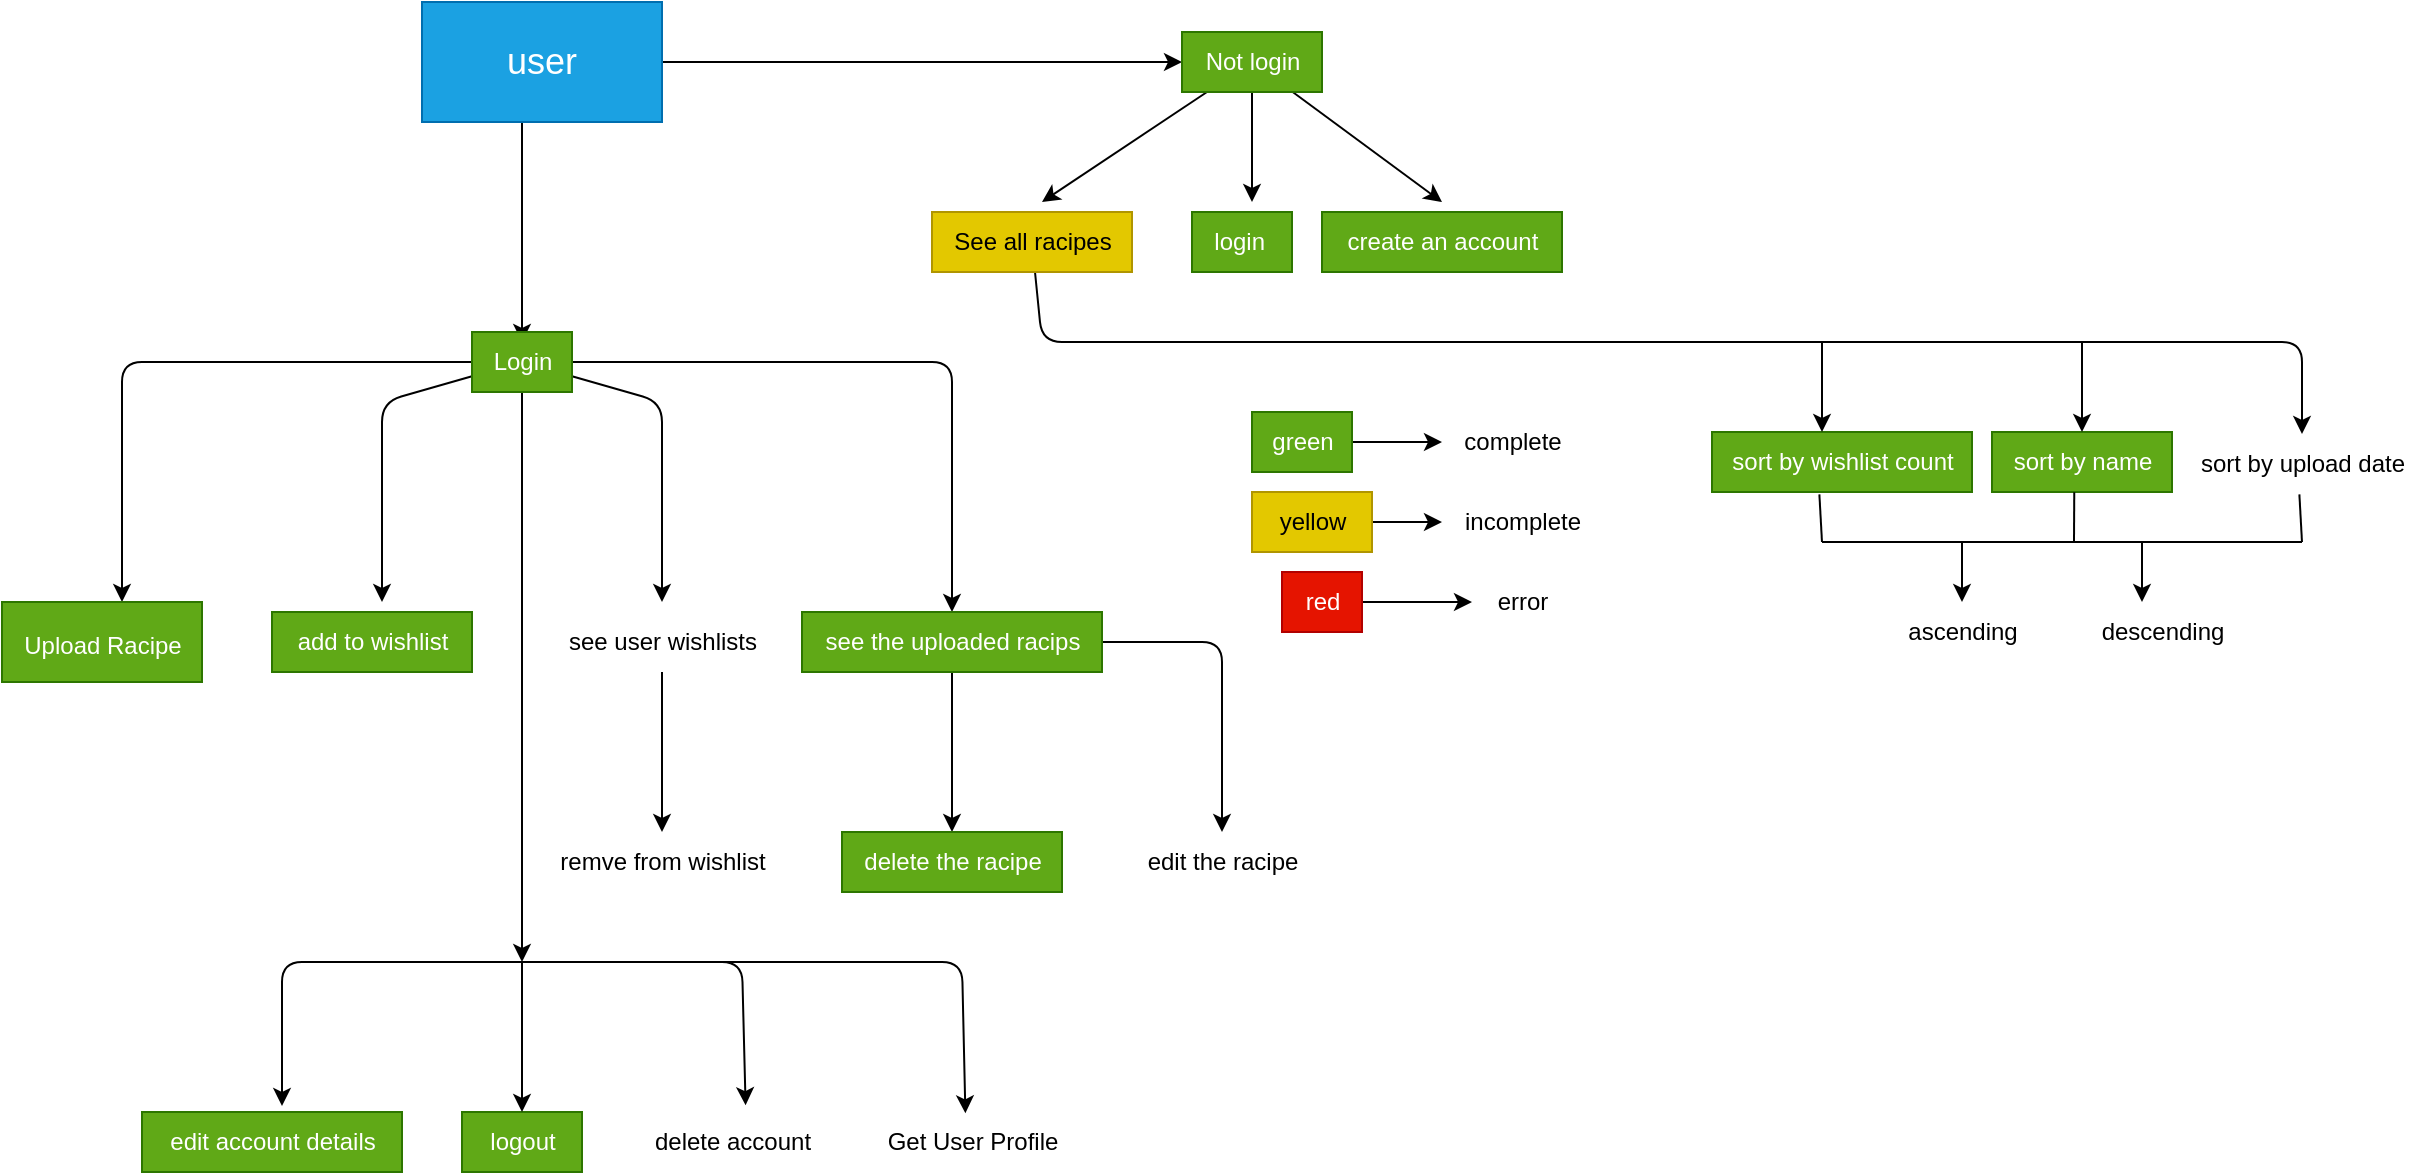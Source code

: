 <mxfile>
    <diagram id="A4oLy7jvje0LCx9hwnTJ" name="Page-1">
        <mxGraphModel dx="506" dy="232" grid="1" gridSize="10" guides="1" tooltips="1" connect="1" arrows="1" fold="1" page="1" pageScale="1" pageWidth="827" pageHeight="1169" math="0" shadow="0">
            <root>
                <mxCell id="0"/>
                <mxCell id="1" parent="0"/>
                <mxCell id="3" style="edgeStyle=none;html=1;" parent="1" edge="1">
                    <mxGeometry relative="1" as="geometry">
                        <mxPoint x="270" y="190" as="targetPoint"/>
                        <mxPoint x="270" y="65" as="sourcePoint"/>
                    </mxGeometry>
                </mxCell>
                <mxCell id="5" style="edgeStyle=none;html=1;" parent="1" edge="1">
                    <mxGeometry relative="1" as="geometry">
                        <mxPoint x="600" y="50" as="targetPoint"/>
                        <mxPoint x="295" y="50" as="sourcePoint"/>
                    </mxGeometry>
                </mxCell>
                <mxCell id="7" style="edgeStyle=none;html=1;" parent="1" source="4" edge="1">
                    <mxGeometry relative="1" as="geometry">
                        <mxPoint x="70" y="320" as="targetPoint"/>
                        <Array as="points">
                            <mxPoint x="70" y="200"/>
                        </Array>
                    </mxGeometry>
                </mxCell>
                <mxCell id="12" style="edgeStyle=none;html=1;fontSize=12;" parent="1" source="4" edge="1">
                    <mxGeometry relative="1" as="geometry">
                        <mxPoint x="340" y="320" as="targetPoint"/>
                        <Array as="points">
                            <mxPoint x="340" y="220"/>
                        </Array>
                    </mxGeometry>
                </mxCell>
                <mxCell id="14" style="edgeStyle=none;html=1;fontSize=12;" parent="1" source="4" edge="1">
                    <mxGeometry relative="1" as="geometry">
                        <mxPoint x="200" y="320" as="targetPoint"/>
                        <Array as="points">
                            <mxPoint x="200" y="220"/>
                        </Array>
                    </mxGeometry>
                </mxCell>
                <mxCell id="15" style="edgeStyle=none;html=1;fontSize=12;" parent="1" source="4" target="16" edge="1">
                    <mxGeometry relative="1" as="geometry">
                        <mxPoint x="470" y="320" as="targetPoint"/>
                        <Array as="points">
                            <mxPoint x="485" y="200"/>
                        </Array>
                    </mxGeometry>
                </mxCell>
                <mxCell id="31" style="edgeStyle=none;html=1;fontSize=12;" parent="1" source="4" edge="1">
                    <mxGeometry relative="1" as="geometry">
                        <mxPoint x="270" y="500" as="targetPoint"/>
                    </mxGeometry>
                </mxCell>
                <mxCell id="4" value="Login" style="text;html=1;align=center;verticalAlign=middle;resizable=0;points=[];autosize=1;strokeColor=#2D7600;fillColor=#60a917;fontColor=#ffffff;" parent="1" vertex="1">
                    <mxGeometry x="245" y="185" width="50" height="30" as="geometry"/>
                </mxCell>
                <mxCell id="17" style="edgeStyle=none;html=1;fontSize=12;" parent="1" source="6" edge="1">
                    <mxGeometry relative="1" as="geometry">
                        <mxPoint x="530" y="120" as="targetPoint"/>
                    </mxGeometry>
                </mxCell>
                <mxCell id="19" style="edgeStyle=none;html=1;fontSize=12;" parent="1" source="6" edge="1">
                    <mxGeometry relative="1" as="geometry">
                        <mxPoint x="635" y="120" as="targetPoint"/>
                    </mxGeometry>
                </mxCell>
                <mxCell id="21" style="edgeStyle=none;html=1;fontSize=12;" parent="1" source="6" edge="1">
                    <mxGeometry relative="1" as="geometry">
                        <mxPoint x="730" y="120" as="targetPoint"/>
                    </mxGeometry>
                </mxCell>
                <mxCell id="6" value="Not login" style="text;html=1;align=center;verticalAlign=middle;resizable=0;points=[];autosize=1;strokeColor=#2D7600;fillColor=#60a917;fontColor=#ffffff;" parent="1" vertex="1">
                    <mxGeometry x="600" y="35" width="70" height="30" as="geometry"/>
                </mxCell>
                <mxCell id="8" value="&lt;font style=&quot;font-size: 18px;&quot;&gt;user&lt;/font&gt;" style="whiteSpace=wrap;html=1;fillColor=#1ba1e2;fontColor=#ffffff;strokeColor=#006EAF;" parent="1" vertex="1">
                    <mxGeometry x="220" y="20" width="120" height="60" as="geometry"/>
                </mxCell>
                <mxCell id="9" value="&lt;font style=&quot;font-size: 12px;&quot;&gt;Upload Racipe&lt;/font&gt;" style="text;html=1;align=center;verticalAlign=middle;resizable=0;points=[];autosize=1;strokeColor=#2D7600;fillColor=#60a917;fontSize=18;fontColor=#ffffff;" parent="1" vertex="1">
                    <mxGeometry x="10" y="320" width="100" height="40" as="geometry"/>
                </mxCell>
                <mxCell id="11" value="add to wishlist" style="text;html=1;align=center;verticalAlign=middle;resizable=0;points=[];autosize=1;strokeColor=#2D7600;fillColor=#60a917;fontSize=12;fontColor=#ffffff;" parent="1" vertex="1">
                    <mxGeometry x="145" y="325" width="100" height="30" as="geometry"/>
                </mxCell>
                <mxCell id="28" style="edgeStyle=none;html=1;fontSize=12;" parent="1" source="13" target="29" edge="1">
                    <mxGeometry relative="1" as="geometry">
                        <mxPoint x="320" y="430" as="targetPoint"/>
                    </mxGeometry>
                </mxCell>
                <mxCell id="13" value="see user wishlists" style="text;html=1;align=center;verticalAlign=middle;resizable=0;points=[];autosize=1;strokeColor=none;fillColor=none;fontSize=12;" parent="1" vertex="1">
                    <mxGeometry x="280" y="325" width="120" height="30" as="geometry"/>
                </mxCell>
                <mxCell id="23" style="edgeStyle=none;html=1;fontSize=12;" parent="1" source="16" target="25" edge="1">
                    <mxGeometry relative="1" as="geometry">
                        <mxPoint x="440" y="440" as="targetPoint"/>
                    </mxGeometry>
                </mxCell>
                <mxCell id="26" style="edgeStyle=none;html=1;fontSize=12;" parent="1" source="16" target="27" edge="1">
                    <mxGeometry relative="1" as="geometry">
                        <mxPoint x="560" y="440" as="targetPoint"/>
                        <Array as="points">
                            <mxPoint x="620" y="340"/>
                        </Array>
                    </mxGeometry>
                </mxCell>
                <mxCell id="16" value="see the uploaded racips" style="text;html=1;align=center;verticalAlign=middle;resizable=0;points=[];autosize=1;strokeColor=#2D7600;fillColor=#60a917;fontSize=12;fontColor=#ffffff;" parent="1" vertex="1">
                    <mxGeometry x="410" y="325" width="150" height="30" as="geometry"/>
                </mxCell>
                <mxCell id="47" style="edgeStyle=none;html=1;" parent="1" source="18" target="50" edge="1">
                    <mxGeometry relative="1" as="geometry">
                        <mxPoint x="1000" y="230" as="targetPoint"/>
                        <Array as="points">
                            <mxPoint x="530" y="190"/>
                            <mxPoint x="1160" y="190"/>
                        </Array>
                    </mxGeometry>
                </mxCell>
                <mxCell id="18" value="See all racipes" style="text;html=1;align=center;verticalAlign=middle;resizable=0;points=[];autosize=1;strokeColor=#B09500;fillColor=#e3c800;fontSize=12;fontColor=#000000;" parent="1" vertex="1">
                    <mxGeometry x="475" y="125" width="100" height="30" as="geometry"/>
                </mxCell>
                <mxCell id="20" value="login&amp;nbsp;" style="text;html=1;align=center;verticalAlign=middle;resizable=0;points=[];autosize=1;strokeColor=#2D7600;fillColor=#60a917;fontSize=12;fontColor=#ffffff;" parent="1" vertex="1">
                    <mxGeometry x="605" y="125" width="50" height="30" as="geometry"/>
                </mxCell>
                <mxCell id="22" value="create an account" style="text;html=1;align=center;verticalAlign=middle;resizable=0;points=[];autosize=1;strokeColor=#2D7600;fillColor=#60a917;fontSize=12;fontColor=#ffffff;" parent="1" vertex="1">
                    <mxGeometry x="670" y="125" width="120" height="30" as="geometry"/>
                </mxCell>
                <mxCell id="25" value="delete the racipe" style="text;html=1;align=center;verticalAlign=middle;resizable=0;points=[];autosize=1;strokeColor=#2D7600;fillColor=#60a917;fontSize=12;fontColor=#ffffff;" parent="1" vertex="1">
                    <mxGeometry x="430" y="435" width="110" height="30" as="geometry"/>
                </mxCell>
                <mxCell id="27" value="edit the racipe" style="text;html=1;align=center;verticalAlign=middle;resizable=0;points=[];autosize=1;strokeColor=none;fillColor=none;fontSize=12;" parent="1" vertex="1">
                    <mxGeometry x="570" y="435" width="100" height="30" as="geometry"/>
                </mxCell>
                <mxCell id="29" value="remve from wishlist" style="text;html=1;align=center;verticalAlign=middle;resizable=0;points=[];autosize=1;strokeColor=none;fillColor=none;fontSize=12;" parent="1" vertex="1">
                    <mxGeometry x="275" y="435" width="130" height="30" as="geometry"/>
                </mxCell>
                <mxCell id="33" value="" style="endArrow=classic;startArrow=classic;html=1;fontSize=12;entryX=0.568;entryY=-0.113;entryDx=0;entryDy=0;entryPerimeter=0;" parent="1" edge="1" target="35">
                    <mxGeometry width="50" height="50" relative="1" as="geometry">
                        <mxPoint x="150" y="572" as="sourcePoint"/>
                        <mxPoint x="360" y="570" as="targetPoint"/>
                        <Array as="points">
                            <mxPoint x="150" y="500"/>
                            <mxPoint x="270" y="500"/>
                            <mxPoint x="380" y="500"/>
                        </Array>
                    </mxGeometry>
                </mxCell>
                <mxCell id="34" value="edit account details" style="text;html=1;align=center;verticalAlign=middle;resizable=0;points=[];autosize=1;strokeColor=#2D7600;fillColor=#60a917;fontSize=12;fontColor=#ffffff;" parent="1" vertex="1">
                    <mxGeometry x="80" y="575" width="130" height="30" as="geometry"/>
                </mxCell>
                <mxCell id="35" value="delete account" style="text;html=1;align=center;verticalAlign=middle;resizable=0;points=[];autosize=1;strokeColor=none;fillColor=none;fontSize=12;" parent="1" vertex="1">
                    <mxGeometry x="325" y="575" width="100" height="30" as="geometry"/>
                </mxCell>
                <mxCell id="37" style="edgeStyle=none;html=1;" parent="1" source="36" edge="1">
                    <mxGeometry relative="1" as="geometry">
                        <mxPoint x="730" y="240" as="targetPoint"/>
                    </mxGeometry>
                </mxCell>
                <mxCell id="36" value="green" style="text;html=1;align=center;verticalAlign=middle;resizable=0;points=[];autosize=1;strokeColor=#2D7600;fillColor=#60a917;fontColor=#ffffff;" parent="1" vertex="1">
                    <mxGeometry x="635" y="225" width="50" height="30" as="geometry"/>
                </mxCell>
                <mxCell id="38" value="complete" style="text;html=1;align=center;verticalAlign=middle;resizable=0;points=[];autosize=1;strokeColor=none;fillColor=none;" parent="1" vertex="1">
                    <mxGeometry x="730" y="225" width="70" height="30" as="geometry"/>
                </mxCell>
                <mxCell id="39" value="logout" style="text;html=1;align=center;verticalAlign=middle;resizable=0;points=[];autosize=1;strokeColor=#2D7600;fillColor=#60a917;fontColor=#ffffff;" parent="1" vertex="1">
                    <mxGeometry x="240" y="575" width="60" height="30" as="geometry"/>
                </mxCell>
                <mxCell id="40" value="" style="endArrow=classic;html=1;" parent="1" target="39" edge="1">
                    <mxGeometry width="50" height="50" relative="1" as="geometry">
                        <mxPoint x="270" y="500" as="sourcePoint"/>
                        <mxPoint x="310" y="640" as="targetPoint"/>
                    </mxGeometry>
                </mxCell>
                <mxCell id="41" value="incomplete" style="text;html=1;align=center;verticalAlign=middle;resizable=0;points=[];autosize=1;strokeColor=none;fillColor=none;" parent="1" vertex="1">
                    <mxGeometry x="730" y="265" width="80" height="30" as="geometry"/>
                </mxCell>
                <mxCell id="42" value="error" style="text;html=1;align=center;verticalAlign=middle;resizable=0;points=[];autosize=1;strokeColor=none;fillColor=none;" parent="1" vertex="1">
                    <mxGeometry x="745" y="305" width="50" height="30" as="geometry"/>
                </mxCell>
                <mxCell id="44" style="edgeStyle=none;html=1;" parent="1" source="43" target="41" edge="1">
                    <mxGeometry relative="1" as="geometry"/>
                </mxCell>
                <mxCell id="43" value="yellow" style="text;html=1;align=center;verticalAlign=middle;resizable=0;points=[];autosize=1;strokeColor=#B09500;fillColor=#e3c800;fontColor=#000000;" parent="1" vertex="1">
                    <mxGeometry x="635" y="265" width="60" height="30" as="geometry"/>
                </mxCell>
                <mxCell id="46" style="edgeStyle=none;html=1;" parent="1" source="45" target="42" edge="1">
                    <mxGeometry relative="1" as="geometry"/>
                </mxCell>
                <mxCell id="45" value="red" style="text;html=1;align=center;verticalAlign=middle;resizable=0;points=[];autosize=1;strokeColor=#B20000;fillColor=#e51400;fontColor=#ffffff;" parent="1" vertex="1">
                    <mxGeometry x="650" y="305" width="40" height="30" as="geometry"/>
                </mxCell>
                <mxCell id="48" value="sort by wishlist count" style="text;html=1;align=center;verticalAlign=middle;resizable=0;points=[];autosize=1;strokeColor=#2D7600;fillColor=#60a917;fontColor=#ffffff;" parent="1" vertex="1">
                    <mxGeometry x="865" y="235" width="130" height="30" as="geometry"/>
                </mxCell>
                <mxCell id="49" value="sort by name" style="text;html=1;align=center;verticalAlign=middle;resizable=0;points=[];autosize=1;strokeColor=#2D7600;fillColor=#60a917;fontColor=#ffffff;" parent="1" vertex="1">
                    <mxGeometry x="1005" y="235" width="90" height="30" as="geometry"/>
                </mxCell>
                <mxCell id="50" value="sort by upload date" style="text;html=1;align=center;verticalAlign=middle;resizable=0;points=[];autosize=1;strokeColor=none;fillColor=none;" parent="1" vertex="1">
                    <mxGeometry x="1095" y="236" width="130" height="30" as="geometry"/>
                </mxCell>
                <mxCell id="53" value="ascending" style="text;html=1;align=center;verticalAlign=middle;resizable=0;points=[];autosize=1;strokeColor=none;fillColor=none;" parent="1" vertex="1">
                    <mxGeometry x="950" y="320" width="80" height="30" as="geometry"/>
                </mxCell>
                <mxCell id="54" value="descending" style="text;html=1;align=center;verticalAlign=middle;resizable=0;points=[];autosize=1;strokeColor=none;fillColor=none;" parent="1" vertex="1">
                    <mxGeometry x="1050" y="320" width="80" height="30" as="geometry"/>
                </mxCell>
                <mxCell id="56" value="" style="endArrow=none;html=1;" parent="1" edge="1">
                    <mxGeometry width="50" height="50" relative="1" as="geometry">
                        <mxPoint x="920" y="290" as="sourcePoint"/>
                        <mxPoint x="1160" y="290" as="targetPoint"/>
                    </mxGeometry>
                </mxCell>
                <mxCell id="61" value="" style="endArrow=classic;html=1;" parent="1" target="53" edge="1">
                    <mxGeometry width="50" height="50" relative="1" as="geometry">
                        <mxPoint x="990" y="290" as="sourcePoint"/>
                        <mxPoint x="1060.47" y="277.04" as="targetPoint"/>
                    </mxGeometry>
                </mxCell>
                <mxCell id="62" value="" style="endArrow=classic;html=1;" parent="1" edge="1">
                    <mxGeometry width="50" height="50" relative="1" as="geometry">
                        <mxPoint x="1080" y="290" as="sourcePoint"/>
                        <mxPoint x="1080" y="320" as="targetPoint"/>
                    </mxGeometry>
                </mxCell>
                <mxCell id="63" value="" style="endArrow=none;html=1;entryX=0.413;entryY=1.039;entryDx=0;entryDy=0;entryPerimeter=0;" parent="1" target="48" edge="1">
                    <mxGeometry width="50" height="50" relative="1" as="geometry">
                        <mxPoint x="920" y="290" as="sourcePoint"/>
                        <mxPoint x="1070" y="300" as="targetPoint"/>
                    </mxGeometry>
                </mxCell>
                <mxCell id="64" value="" style="endArrow=none;html=1;entryX=0.457;entryY=1.004;entryDx=0;entryDy=0;entryPerimeter=0;" parent="1" edge="1" target="49">
                    <mxGeometry width="50" height="50" relative="1" as="geometry">
                        <mxPoint x="1046" y="290" as="sourcePoint"/>
                        <mxPoint x="1038.69" y="266.17" as="targetPoint"/>
                    </mxGeometry>
                </mxCell>
                <mxCell id="65" value="" style="endArrow=none;html=1;entryX=0.413;entryY=1.039;entryDx=0;entryDy=0;entryPerimeter=0;" parent="1" edge="1">
                    <mxGeometry width="50" height="50" relative="1" as="geometry">
                        <mxPoint x="1160" y="290" as="sourcePoint"/>
                        <mxPoint x="1158.69" y="266.17" as="targetPoint"/>
                    </mxGeometry>
                </mxCell>
                <mxCell id="66" value="" style="endArrow=classic;html=1;" parent="1" target="49" edge="1">
                    <mxGeometry width="50" height="50" relative="1" as="geometry">
                        <mxPoint x="1050" y="190" as="sourcePoint"/>
                        <mxPoint x="1060" y="260" as="targetPoint"/>
                    </mxGeometry>
                </mxCell>
                <mxCell id="67" value="" style="endArrow=classic;html=1;" parent="1" edge="1">
                    <mxGeometry width="50" height="50" relative="1" as="geometry">
                        <mxPoint x="920" y="190" as="sourcePoint"/>
                        <mxPoint x="920" y="235" as="targetPoint"/>
                    </mxGeometry>
                </mxCell>
                <mxCell id="68" value="" style="endArrow=classic;html=1;entryX=0.47;entryY=0.022;entryDx=0;entryDy=0;entryPerimeter=0;" edge="1" parent="1" target="69">
                    <mxGeometry width="50" height="50" relative="1" as="geometry">
                        <mxPoint x="270" y="500" as="sourcePoint"/>
                        <mxPoint x="470" y="560" as="targetPoint"/>
                        <Array as="points">
                            <mxPoint x="490" y="500"/>
                        </Array>
                    </mxGeometry>
                </mxCell>
                <mxCell id="69" value="Get User Profile" style="text;html=1;align=center;verticalAlign=middle;resizable=0;points=[];autosize=1;strokeColor=none;fillColor=none;" vertex="1" parent="1">
                    <mxGeometry x="440" y="575" width="110" height="30" as="geometry"/>
                </mxCell>
            </root>
        </mxGraphModel>
    </diagram>
</mxfile>